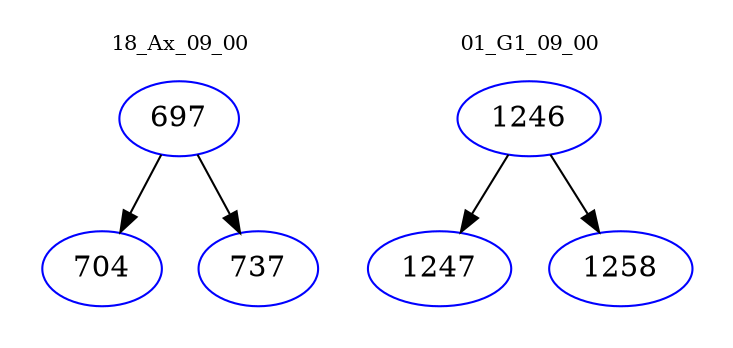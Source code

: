 digraph{
subgraph cluster_0 {
color = white
label = "18_Ax_09_00";
fontsize=10;
T0_697 [label="697", color="blue"]
T0_697 -> T0_704 [color="black"]
T0_704 [label="704", color="blue"]
T0_697 -> T0_737 [color="black"]
T0_737 [label="737", color="blue"]
}
subgraph cluster_1 {
color = white
label = "01_G1_09_00";
fontsize=10;
T1_1246 [label="1246", color="blue"]
T1_1246 -> T1_1247 [color="black"]
T1_1247 [label="1247", color="blue"]
T1_1246 -> T1_1258 [color="black"]
T1_1258 [label="1258", color="blue"]
}
}
